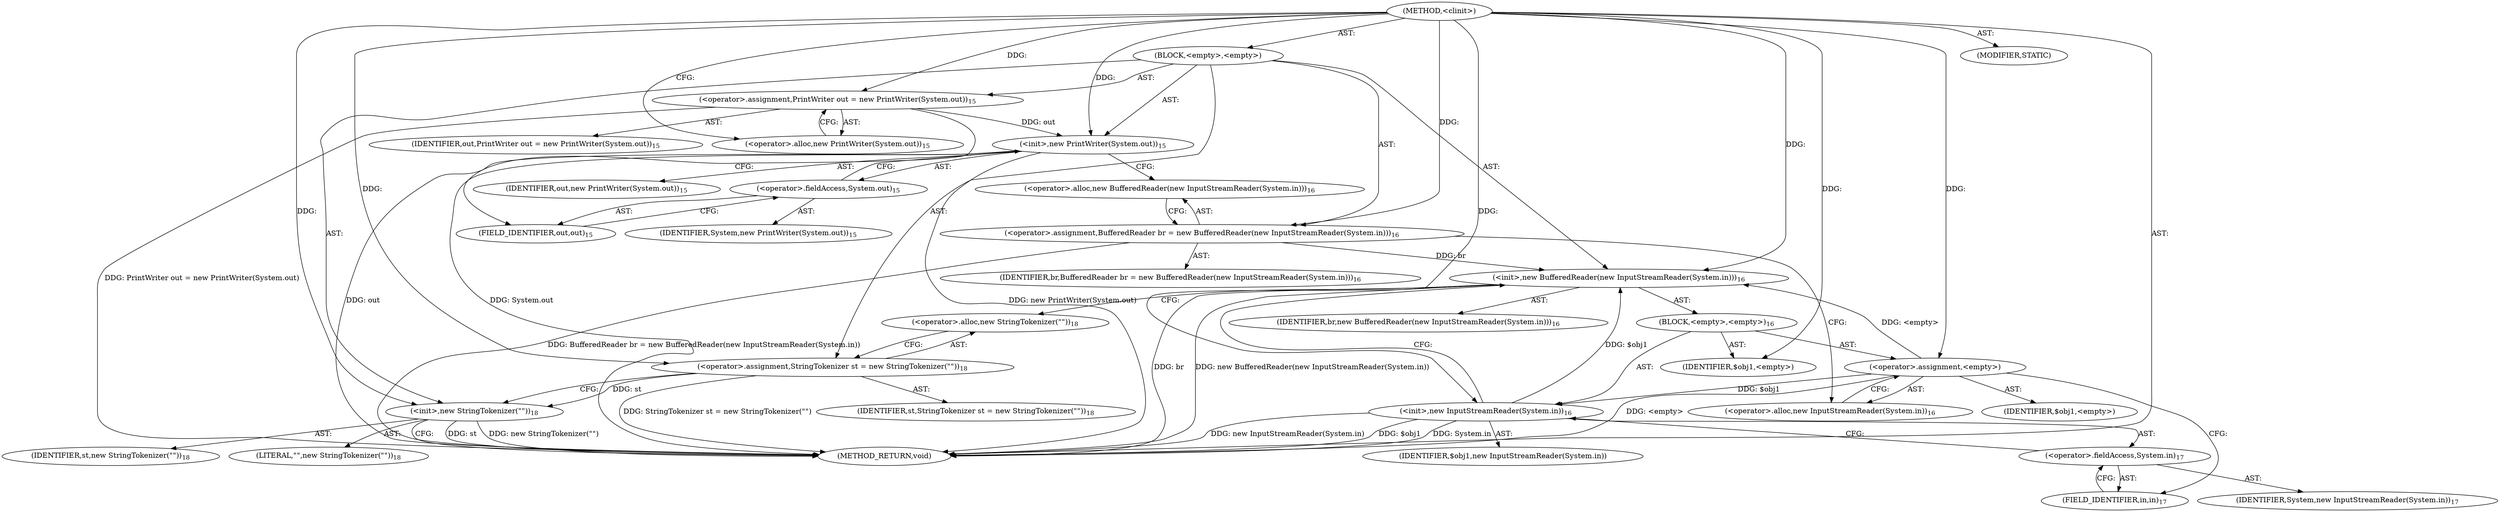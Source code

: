 digraph "&lt;clinit&gt;" {  
"254" [label = <(METHOD,&lt;clinit&gt;)> ]
"255" [label = <(BLOCK,&lt;empty&gt;,&lt;empty&gt;)> ]
"256" [label = <(&lt;operator&gt;.assignment,PrintWriter out = new PrintWriter(System.out))<SUB>15</SUB>> ]
"257" [label = <(IDENTIFIER,out,PrintWriter out = new PrintWriter(System.out))<SUB>15</SUB>> ]
"258" [label = <(&lt;operator&gt;.alloc,new PrintWriter(System.out))<SUB>15</SUB>> ]
"259" [label = <(&lt;init&gt;,new PrintWriter(System.out))<SUB>15</SUB>> ]
"3" [label = <(IDENTIFIER,out,new PrintWriter(System.out))<SUB>15</SUB>> ]
"260" [label = <(&lt;operator&gt;.fieldAccess,System.out)<SUB>15</SUB>> ]
"261" [label = <(IDENTIFIER,System,new PrintWriter(System.out))<SUB>15</SUB>> ]
"262" [label = <(FIELD_IDENTIFIER,out,out)<SUB>15</SUB>> ]
"263" [label = <(&lt;operator&gt;.assignment,BufferedReader br = new BufferedReader(new InputStreamReader(System.in)))<SUB>16</SUB>> ]
"264" [label = <(IDENTIFIER,br,BufferedReader br = new BufferedReader(new InputStreamReader(System.in)))<SUB>16</SUB>> ]
"265" [label = <(&lt;operator&gt;.alloc,new BufferedReader(new InputStreamReader(System.in)))<SUB>16</SUB>> ]
"266" [label = <(&lt;init&gt;,new BufferedReader(new InputStreamReader(System.in)))<SUB>16</SUB>> ]
"5" [label = <(IDENTIFIER,br,new BufferedReader(new InputStreamReader(System.in)))<SUB>16</SUB>> ]
"267" [label = <(BLOCK,&lt;empty&gt;,&lt;empty&gt;)<SUB>16</SUB>> ]
"268" [label = <(&lt;operator&gt;.assignment,&lt;empty&gt;)> ]
"269" [label = <(IDENTIFIER,$obj1,&lt;empty&gt;)> ]
"270" [label = <(&lt;operator&gt;.alloc,new InputStreamReader(System.in))<SUB>16</SUB>> ]
"271" [label = <(&lt;init&gt;,new InputStreamReader(System.in))<SUB>16</SUB>> ]
"272" [label = <(IDENTIFIER,$obj1,new InputStreamReader(System.in))> ]
"273" [label = <(&lt;operator&gt;.fieldAccess,System.in)<SUB>17</SUB>> ]
"274" [label = <(IDENTIFIER,System,new InputStreamReader(System.in))<SUB>17</SUB>> ]
"275" [label = <(FIELD_IDENTIFIER,in,in)<SUB>17</SUB>> ]
"276" [label = <(IDENTIFIER,$obj1,&lt;empty&gt;)> ]
"277" [label = <(&lt;operator&gt;.assignment,StringTokenizer st = new StringTokenizer(&quot;&quot;))<SUB>18</SUB>> ]
"278" [label = <(IDENTIFIER,st,StringTokenizer st = new StringTokenizer(&quot;&quot;))<SUB>18</SUB>> ]
"279" [label = <(&lt;operator&gt;.alloc,new StringTokenizer(&quot;&quot;))<SUB>18</SUB>> ]
"280" [label = <(&lt;init&gt;,new StringTokenizer(&quot;&quot;))<SUB>18</SUB>> ]
"7" [label = <(IDENTIFIER,st,new StringTokenizer(&quot;&quot;))<SUB>18</SUB>> ]
"281" [label = <(LITERAL,&quot;&quot;,new StringTokenizer(&quot;&quot;))<SUB>18</SUB>> ]
"282" [label = <(MODIFIER,STATIC)> ]
"283" [label = <(METHOD_RETURN,void)> ]
  "254" -> "255"  [ label = "AST: "] 
  "254" -> "282"  [ label = "AST: "] 
  "254" -> "283"  [ label = "AST: "] 
  "255" -> "256"  [ label = "AST: "] 
  "255" -> "259"  [ label = "AST: "] 
  "255" -> "263"  [ label = "AST: "] 
  "255" -> "266"  [ label = "AST: "] 
  "255" -> "277"  [ label = "AST: "] 
  "255" -> "280"  [ label = "AST: "] 
  "256" -> "257"  [ label = "AST: "] 
  "256" -> "258"  [ label = "AST: "] 
  "259" -> "3"  [ label = "AST: "] 
  "259" -> "260"  [ label = "AST: "] 
  "260" -> "261"  [ label = "AST: "] 
  "260" -> "262"  [ label = "AST: "] 
  "263" -> "264"  [ label = "AST: "] 
  "263" -> "265"  [ label = "AST: "] 
  "266" -> "5"  [ label = "AST: "] 
  "266" -> "267"  [ label = "AST: "] 
  "267" -> "268"  [ label = "AST: "] 
  "267" -> "271"  [ label = "AST: "] 
  "267" -> "276"  [ label = "AST: "] 
  "268" -> "269"  [ label = "AST: "] 
  "268" -> "270"  [ label = "AST: "] 
  "271" -> "272"  [ label = "AST: "] 
  "271" -> "273"  [ label = "AST: "] 
  "273" -> "274"  [ label = "AST: "] 
  "273" -> "275"  [ label = "AST: "] 
  "277" -> "278"  [ label = "AST: "] 
  "277" -> "279"  [ label = "AST: "] 
  "280" -> "7"  [ label = "AST: "] 
  "280" -> "281"  [ label = "AST: "] 
  "256" -> "262"  [ label = "CFG: "] 
  "259" -> "265"  [ label = "CFG: "] 
  "263" -> "270"  [ label = "CFG: "] 
  "266" -> "279"  [ label = "CFG: "] 
  "277" -> "280"  [ label = "CFG: "] 
  "280" -> "283"  [ label = "CFG: "] 
  "258" -> "256"  [ label = "CFG: "] 
  "260" -> "259"  [ label = "CFG: "] 
  "265" -> "263"  [ label = "CFG: "] 
  "279" -> "277"  [ label = "CFG: "] 
  "262" -> "260"  [ label = "CFG: "] 
  "268" -> "275"  [ label = "CFG: "] 
  "271" -> "266"  [ label = "CFG: "] 
  "270" -> "268"  [ label = "CFG: "] 
  "273" -> "271"  [ label = "CFG: "] 
  "275" -> "273"  [ label = "CFG: "] 
  "254" -> "258"  [ label = "CFG: "] 
  "256" -> "283"  [ label = "DDG: PrintWriter out = new PrintWriter(System.out)"] 
  "259" -> "283"  [ label = "DDG: out"] 
  "259" -> "283"  [ label = "DDG: System.out"] 
  "259" -> "283"  [ label = "DDG: new PrintWriter(System.out)"] 
  "263" -> "283"  [ label = "DDG: BufferedReader br = new BufferedReader(new InputStreamReader(System.in))"] 
  "266" -> "283"  [ label = "DDG: br"] 
  "268" -> "283"  [ label = "DDG: &lt;empty&gt;"] 
  "271" -> "283"  [ label = "DDG: $obj1"] 
  "271" -> "283"  [ label = "DDG: System.in"] 
  "271" -> "283"  [ label = "DDG: new InputStreamReader(System.in)"] 
  "266" -> "283"  [ label = "DDG: new BufferedReader(new InputStreamReader(System.in))"] 
  "277" -> "283"  [ label = "DDG: StringTokenizer st = new StringTokenizer(&quot;&quot;)"] 
  "280" -> "283"  [ label = "DDG: st"] 
  "280" -> "283"  [ label = "DDG: new StringTokenizer(&quot;&quot;)"] 
  "254" -> "256"  [ label = "DDG: "] 
  "254" -> "263"  [ label = "DDG: "] 
  "254" -> "277"  [ label = "DDG: "] 
  "256" -> "259"  [ label = "DDG: out"] 
  "254" -> "259"  [ label = "DDG: "] 
  "263" -> "266"  [ label = "DDG: br"] 
  "254" -> "266"  [ label = "DDG: "] 
  "268" -> "266"  [ label = "DDG: &lt;empty&gt;"] 
  "271" -> "266"  [ label = "DDG: $obj1"] 
  "277" -> "280"  [ label = "DDG: st"] 
  "254" -> "280"  [ label = "DDG: "] 
  "254" -> "268"  [ label = "DDG: "] 
  "254" -> "276"  [ label = "DDG: "] 
  "268" -> "271"  [ label = "DDG: $obj1"] 
  "254" -> "271"  [ label = "DDG: "] 
}
